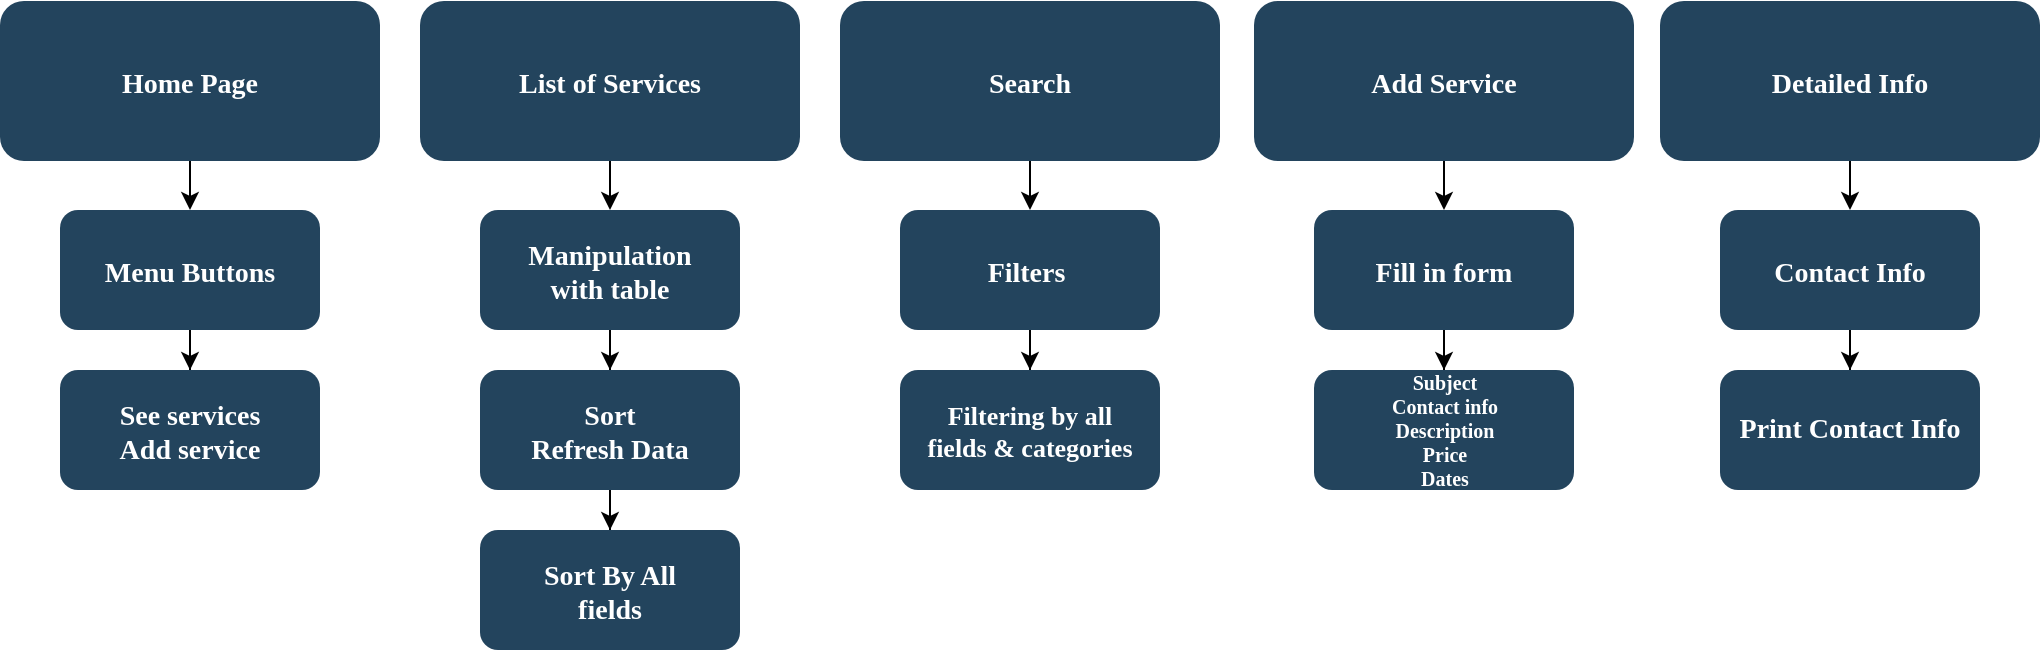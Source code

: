 <mxfile version="12.8.1" type="github">
  <diagram name="Page-1" id="2c0d36ab-eaac-3732-788b-9136903baeff">
    <mxGraphModel dx="1038" dy="588" grid="1" gridSize="10" guides="1" tooltips="1" connect="1" arrows="1" fold="1" page="1" pageScale="1.5" pageWidth="1169" pageHeight="827" background="#ffffff" math="0" shadow="0">
      <root>
        <mxCell id="0" />
        <mxCell id="1" parent="0" />
        <mxCell id="lwYFYkAfcCVs-2Vd27mR-119" value="" style="edgeStyle=orthogonalEdgeStyle;rounded=0;orthogonalLoop=1;jettySize=auto;html=1;fontSize=13;" edge="1" parent="1" source="4" target="48">
          <mxGeometry relative="1" as="geometry" />
        </mxCell>
        <mxCell id="4" value="Detailed Info" style="rounded=1;fillColor=#23445D;gradientColor=none;strokeColor=none;fontColor=#FFFFFF;fontStyle=1;fontFamily=Tahoma;fontSize=14" parent="1" vertex="1">
          <mxGeometry x="890.0" y="335.5" width="190" height="80" as="geometry" />
        </mxCell>
        <mxCell id="lwYFYkAfcCVs-2Vd27mR-117" value="" style="edgeStyle=orthogonalEdgeStyle;rounded=0;orthogonalLoop=1;jettySize=auto;html=1;fontSize=13;" edge="1" parent="1" source="10" target="41">
          <mxGeometry relative="1" as="geometry" />
        </mxCell>
        <mxCell id="10" value="Add Service" style="rounded=1;fillColor=#23445D;gradientColor=none;strokeColor=none;fontColor=#FFFFFF;fontStyle=1;fontFamily=Tahoma;fontSize=14" parent="1" vertex="1">
          <mxGeometry x="687" y="335.5" width="190" height="80" as="geometry" />
        </mxCell>
        <mxCell id="lwYFYkAfcCVs-2Vd27mR-113" value="" style="edgeStyle=orthogonalEdgeStyle;rounded=0;orthogonalLoop=1;jettySize=auto;html=1;fontSize=13;" edge="1" parent="1" source="12" target="29">
          <mxGeometry relative="1" as="geometry" />
        </mxCell>
        <mxCell id="12" value="Search" style="rounded=1;fillColor=#23445D;gradientColor=none;strokeColor=none;fontColor=#FFFFFF;fontStyle=1;fontFamily=Tahoma;fontSize=14" parent="1" vertex="1">
          <mxGeometry x="480.0" y="335.5" width="190" height="80" as="geometry" />
        </mxCell>
        <mxCell id="13" value="List of Services" style="rounded=1;fillColor=#23445D;gradientColor=none;strokeColor=none;fontColor=#FFFFFF;fontStyle=1;fontFamily=Tahoma;fontSize=14" parent="1" vertex="1">
          <mxGeometry x="270" y="335.5" width="190" height="80" as="geometry" />
        </mxCell>
        <mxCell id="lwYFYkAfcCVs-2Vd27mR-111" value="" style="edgeStyle=orthogonalEdgeStyle;rounded=0;orthogonalLoop=1;jettySize=auto;html=1;fontSize=13;" edge="1" parent="1" source="16" target="17">
          <mxGeometry relative="1" as="geometry" />
        </mxCell>
        <mxCell id="16" value="Manipulation&#xa;with table" style="rounded=1;fillColor=#23445D;gradientColor=none;strokeColor=none;fontColor=#FFFFFF;fontStyle=1;fontFamily=Tahoma;fontSize=14" parent="1" vertex="1">
          <mxGeometry x="300" y="440" width="130" height="60" as="geometry" />
        </mxCell>
        <mxCell id="lwYFYkAfcCVs-2Vd27mR-110" style="edgeStyle=orthogonalEdgeStyle;rounded=0;orthogonalLoop=1;jettySize=auto;html=1;entryX=0.5;entryY=0;entryDx=0;entryDy=0;fontSize=13;" edge="1" parent="1" source="17" target="31">
          <mxGeometry relative="1" as="geometry" />
        </mxCell>
        <mxCell id="17" value="Sort&#xa;Refresh Data" style="rounded=1;fillColor=#23445D;gradientColor=none;strokeColor=none;fontColor=#FFFFFF;fontStyle=1;fontFamily=Tahoma;fontSize=14" parent="1" vertex="1">
          <mxGeometry x="300" y="520" width="130" height="60" as="geometry" />
        </mxCell>
        <mxCell id="lwYFYkAfcCVs-2Vd27mR-114" value="" style="edgeStyle=orthogonalEdgeStyle;rounded=0;orthogonalLoop=1;jettySize=auto;html=1;fontSize=13;" edge="1" parent="1" source="29" target="30">
          <mxGeometry relative="1" as="geometry" />
        </mxCell>
        <mxCell id="29" value="Filters " style="rounded=1;fillColor=#23445D;gradientColor=none;strokeColor=none;fontColor=#FFFFFF;fontStyle=1;fontFamily=Tahoma;fontSize=14" parent="1" vertex="1">
          <mxGeometry x="510" y="440" width="130" height="60" as="geometry" />
        </mxCell>
        <mxCell id="30" value="Filtering by all&#xa;fields &amp; categories" style="rounded=1;fillColor=#23445D;gradientColor=none;strokeColor=none;fontColor=#FFFFFF;fontStyle=1;fontFamily=Tahoma;fontSize=13;" parent="1" vertex="1">
          <mxGeometry x="510" y="520" width="130" height="60" as="geometry" />
        </mxCell>
        <mxCell id="31" value="Sort By All &#xa;fields" style="rounded=1;fillColor=#23445D;gradientColor=none;strokeColor=none;fontColor=#FFFFFF;fontStyle=1;fontFamily=Tahoma;fontSize=14" parent="1" vertex="1">
          <mxGeometry x="300" y="600" width="130" height="60" as="geometry" />
        </mxCell>
        <mxCell id="lwYFYkAfcCVs-2Vd27mR-118" value="" style="edgeStyle=orthogonalEdgeStyle;rounded=0;orthogonalLoop=1;jettySize=auto;html=1;fontSize=13;" edge="1" parent="1" source="41" target="42">
          <mxGeometry relative="1" as="geometry" />
        </mxCell>
        <mxCell id="41" value="Fill in form" style="rounded=1;fillColor=#23445D;gradientColor=none;strokeColor=none;fontColor=#FFFFFF;fontStyle=1;fontFamily=Tahoma;fontSize=14" parent="1" vertex="1">
          <mxGeometry x="717" y="440" width="130" height="60" as="geometry" />
        </mxCell>
        <mxCell id="42" value="Subject&lt;br style=&quot;font-size: 10px;&quot;&gt;Contact info&lt;br style=&quot;font-size: 10px;&quot;&gt;Description&lt;br style=&quot;font-size: 10px;&quot;&gt;Price&lt;br style=&quot;font-size: 10px;&quot;&gt;Dates" style="rounded=1;fillColor=#23445D;gradientColor=none;strokeColor=none;fontColor=#FFFFFF;fontStyle=1;fontFamily=Tahoma;fontSize=10;html=1;" parent="1" vertex="1">
          <mxGeometry x="717" y="520" width="130" height="60" as="geometry" />
        </mxCell>
        <mxCell id="lwYFYkAfcCVs-2Vd27mR-120" value="" style="edgeStyle=orthogonalEdgeStyle;rounded=0;orthogonalLoop=1;jettySize=auto;html=1;fontSize=13;" edge="1" parent="1" source="48" target="49">
          <mxGeometry relative="1" as="geometry" />
        </mxCell>
        <mxCell id="48" value="Contact Info" style="rounded=1;fillColor=#23445D;gradientColor=none;strokeColor=none;fontColor=#FFFFFF;fontStyle=1;fontFamily=Tahoma;fontSize=14" parent="1" vertex="1">
          <mxGeometry x="920" y="440.0" width="130" height="60" as="geometry" />
        </mxCell>
        <mxCell id="49" value="Print Contact Info" style="rounded=1;fillColor=#23445D;gradientColor=none;strokeColor=none;fontColor=#FFFFFF;fontStyle=1;fontFamily=Tahoma;fontSize=14;whiteSpace=wrap;" parent="1" vertex="1">
          <mxGeometry x="920" y="520" width="130" height="60" as="geometry" />
        </mxCell>
        <mxCell id="lwYFYkAfcCVs-2Vd27mR-109" value="" style="edgeStyle=orthogonalEdgeStyle;rounded=0;orthogonalLoop=1;jettySize=auto;html=1;fontSize=13;" edge="1" parent="1" source="72M78kPSqFK6V5F_6qrr-124" target="72M78kPSqFK6V5F_6qrr-126">
          <mxGeometry relative="1" as="geometry" />
        </mxCell>
        <mxCell id="72M78kPSqFK6V5F_6qrr-124" value="Home Page" style="rounded=1;fillColor=#23445D;gradientColor=none;strokeColor=none;fontColor=#FFFFFF;fontStyle=1;fontFamily=Tahoma;fontSize=14" parent="1" vertex="1">
          <mxGeometry x="60" y="335.5" width="190" height="80" as="geometry" />
        </mxCell>
        <mxCell id="lwYFYkAfcCVs-2Vd27mR-112" value="" style="edgeStyle=orthogonalEdgeStyle;rounded=0;orthogonalLoop=1;jettySize=auto;html=1;fontSize=13;" edge="1" parent="1" source="72M78kPSqFK6V5F_6qrr-126" target="72M78kPSqFK6V5F_6qrr-127">
          <mxGeometry relative="1" as="geometry" />
        </mxCell>
        <mxCell id="72M78kPSqFK6V5F_6qrr-126" value="Menu Buttons" style="rounded=1;fillColor=#23445D;gradientColor=none;strokeColor=none;fontColor=#FFFFFF;fontStyle=1;fontFamily=Tahoma;fontSize=14" parent="1" vertex="1">
          <mxGeometry x="90" y="440" width="130" height="60" as="geometry" />
        </mxCell>
        <mxCell id="72M78kPSqFK6V5F_6qrr-127" value="See services&#xa;Add service" style="rounded=1;fillColor=#23445D;gradientColor=none;strokeColor=none;fontColor=#FFFFFF;fontStyle=1;fontFamily=Tahoma;fontSize=14" parent="1" vertex="1">
          <mxGeometry x="90" y="520" width="130" height="60" as="geometry" />
        </mxCell>
        <mxCell id="lwYFYkAfcCVs-2Vd27mR-107" value="" style="endArrow=classic;html=1;fontSize=13;entryX=0.5;entryY=0;entryDx=0;entryDy=0;" edge="1" parent="1" source="13" target="16">
          <mxGeometry width="50" height="50" relative="1" as="geometry">
            <mxPoint x="320" y="480" as="sourcePoint" />
            <mxPoint x="370" y="430" as="targetPoint" />
          </mxGeometry>
        </mxCell>
      </root>
    </mxGraphModel>
  </diagram>
</mxfile>
